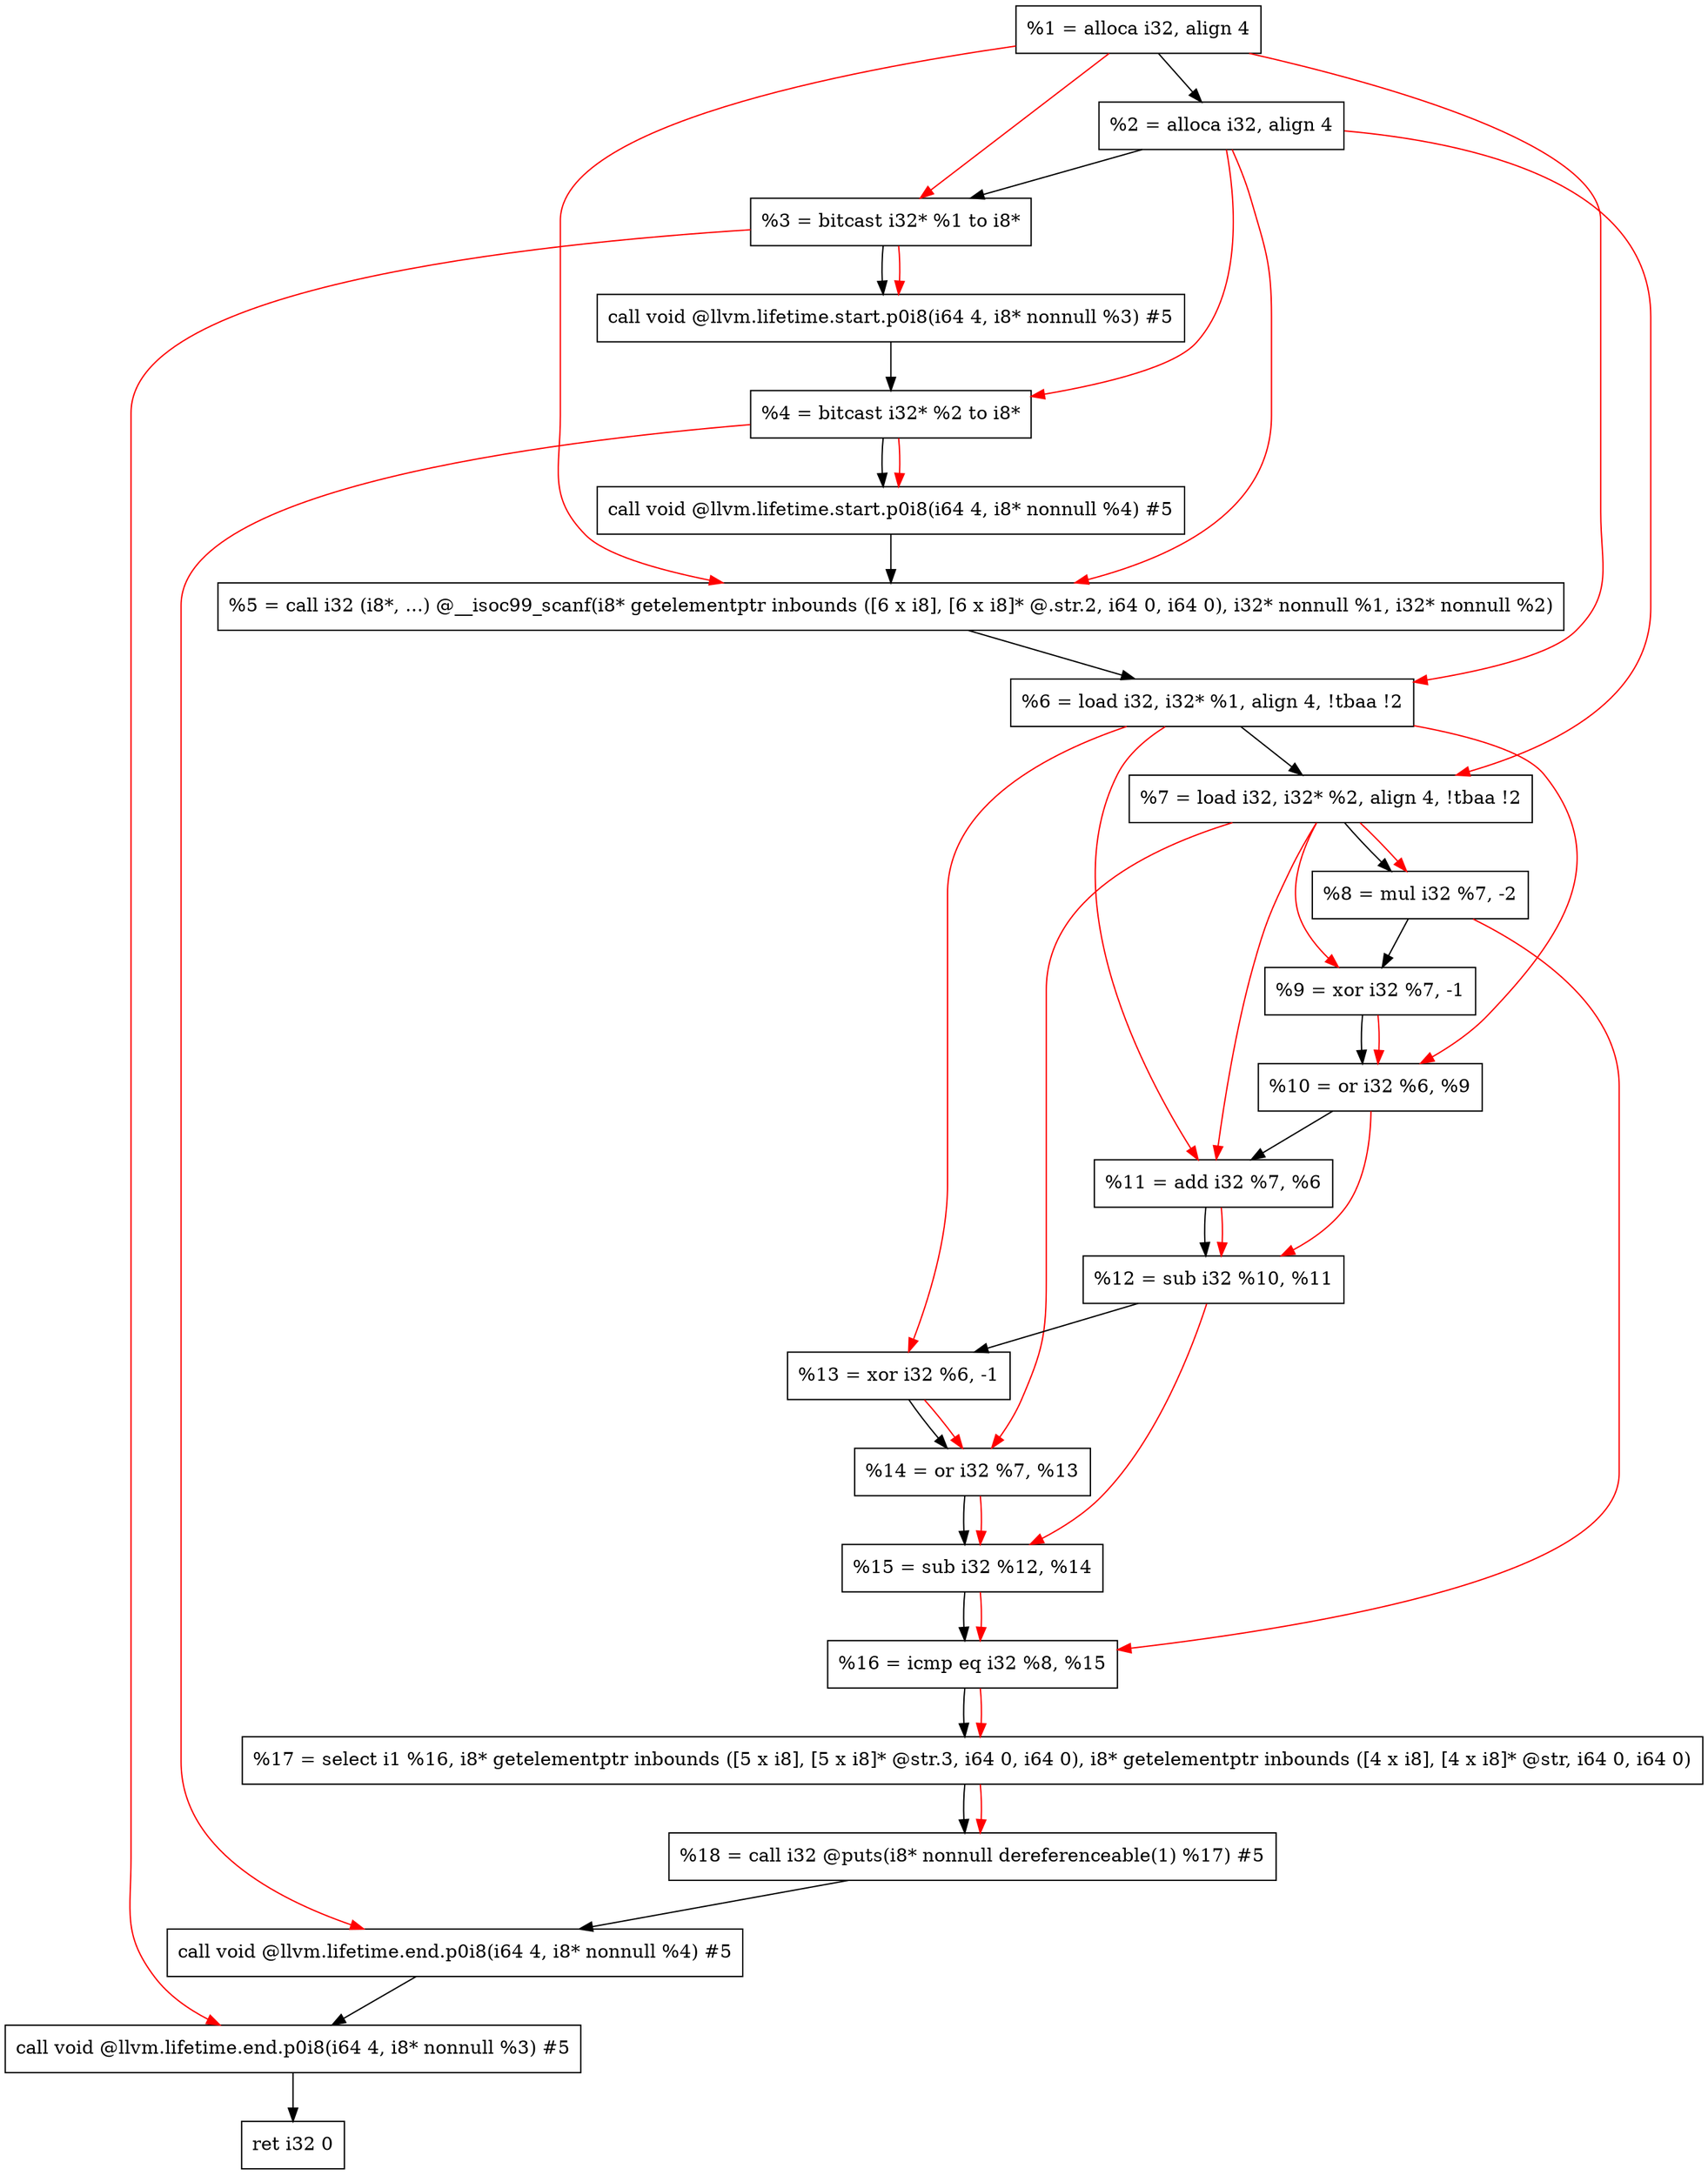 digraph "DFG for'main' function" {
	Node0x1ef7338[shape=record, label="  %1 = alloca i32, align 4"];
	Node0x1ef73e8[shape=record, label="  %2 = alloca i32, align 4"];
	Node0x1ef7478[shape=record, label="  %3 = bitcast i32* %1 to i8*"];
	Node0x1ef78d8[shape=record, label="  call void @llvm.lifetime.start.p0i8(i64 4, i8* nonnull %3) #5"];
	Node0x1ef79b8[shape=record, label="  %4 = bitcast i32* %2 to i8*"];
	Node0x1ef7ad8[shape=record, label="  call void @llvm.lifetime.start.p0i8(i64 4, i8* nonnull %4) #5"];
	Node0x1ef7d10[shape=record, label="  %5 = call i32 (i8*, ...) @__isoc99_scanf(i8* getelementptr inbounds ([6 x i8], [6 x i8]* @.str.2, i64 0, i64 0), i32* nonnull %1, i32* nonnull %2)"];
	Node0x1ef7dc8[shape=record, label="  %6 = load i32, i32* %1, align 4, !tbaa !2"];
	Node0x1ef8d38[shape=record, label="  %7 = load i32, i32* %2, align 4, !tbaa !2"];
	Node0x1ef93c0[shape=record, label="  %8 = mul i32 %7, -2"];
	Node0x1ef9430[shape=record, label="  %9 = xor i32 %7, -1"];
	Node0x1ef94a0[shape=record, label="  %10 = or i32 %6, %9"];
	Node0x1ef9510[shape=record, label="  %11 = add i32 %7, %6"];
	Node0x1ef9580[shape=record, label="  %12 = sub i32 %10, %11"];
	Node0x1ef95f0[shape=record, label="  %13 = xor i32 %6, -1"];
	Node0x1ef9660[shape=record, label="  %14 = or i32 %7, %13"];
	Node0x1ef96d0[shape=record, label="  %15 = sub i32 %12, %14"];
	Node0x1ef9740[shape=record, label="  %16 = icmp eq i32 %8, %15"];
	Node0x1e989d8[shape=record, label="  %17 = select i1 %16, i8* getelementptr inbounds ([5 x i8], [5 x i8]* @str.3, i64 0, i64 0), i8* getelementptr inbounds ([4 x i8], [4 x i8]* @str, i64 0, i64 0)"];
	Node0x1ef97d0[shape=record, label="  %18 = call i32 @puts(i8* nonnull dereferenceable(1) %17) #5"];
	Node0x1ef9a28[shape=record, label="  call void @llvm.lifetime.end.p0i8(i64 4, i8* nonnull %4) #5"];
	Node0x1ef9b88[shape=record, label="  call void @llvm.lifetime.end.p0i8(i64 4, i8* nonnull %3) #5"];
	Node0x1ef9c48[shape=record, label="  ret i32 0"];
	Node0x1ef7338 -> Node0x1ef73e8;
	Node0x1ef73e8 -> Node0x1ef7478;
	Node0x1ef7478 -> Node0x1ef78d8;
	Node0x1ef78d8 -> Node0x1ef79b8;
	Node0x1ef79b8 -> Node0x1ef7ad8;
	Node0x1ef7ad8 -> Node0x1ef7d10;
	Node0x1ef7d10 -> Node0x1ef7dc8;
	Node0x1ef7dc8 -> Node0x1ef8d38;
	Node0x1ef8d38 -> Node0x1ef93c0;
	Node0x1ef93c0 -> Node0x1ef9430;
	Node0x1ef9430 -> Node0x1ef94a0;
	Node0x1ef94a0 -> Node0x1ef9510;
	Node0x1ef9510 -> Node0x1ef9580;
	Node0x1ef9580 -> Node0x1ef95f0;
	Node0x1ef95f0 -> Node0x1ef9660;
	Node0x1ef9660 -> Node0x1ef96d0;
	Node0x1ef96d0 -> Node0x1ef9740;
	Node0x1ef9740 -> Node0x1e989d8;
	Node0x1e989d8 -> Node0x1ef97d0;
	Node0x1ef97d0 -> Node0x1ef9a28;
	Node0x1ef9a28 -> Node0x1ef9b88;
	Node0x1ef9b88 -> Node0x1ef9c48;
edge [color=red]
	Node0x1ef7338 -> Node0x1ef7478;
	Node0x1ef7478 -> Node0x1ef78d8;
	Node0x1ef73e8 -> Node0x1ef79b8;
	Node0x1ef79b8 -> Node0x1ef7ad8;
	Node0x1ef7338 -> Node0x1ef7d10;
	Node0x1ef73e8 -> Node0x1ef7d10;
	Node0x1ef7338 -> Node0x1ef7dc8;
	Node0x1ef73e8 -> Node0x1ef8d38;
	Node0x1ef8d38 -> Node0x1ef93c0;
	Node0x1ef8d38 -> Node0x1ef9430;
	Node0x1ef7dc8 -> Node0x1ef94a0;
	Node0x1ef9430 -> Node0x1ef94a0;
	Node0x1ef8d38 -> Node0x1ef9510;
	Node0x1ef7dc8 -> Node0x1ef9510;
	Node0x1ef94a0 -> Node0x1ef9580;
	Node0x1ef9510 -> Node0x1ef9580;
	Node0x1ef7dc8 -> Node0x1ef95f0;
	Node0x1ef8d38 -> Node0x1ef9660;
	Node0x1ef95f0 -> Node0x1ef9660;
	Node0x1ef9580 -> Node0x1ef96d0;
	Node0x1ef9660 -> Node0x1ef96d0;
	Node0x1ef93c0 -> Node0x1ef9740;
	Node0x1ef96d0 -> Node0x1ef9740;
	Node0x1ef9740 -> Node0x1e989d8;
	Node0x1e989d8 -> Node0x1ef97d0;
	Node0x1ef79b8 -> Node0x1ef9a28;
	Node0x1ef7478 -> Node0x1ef9b88;
}
